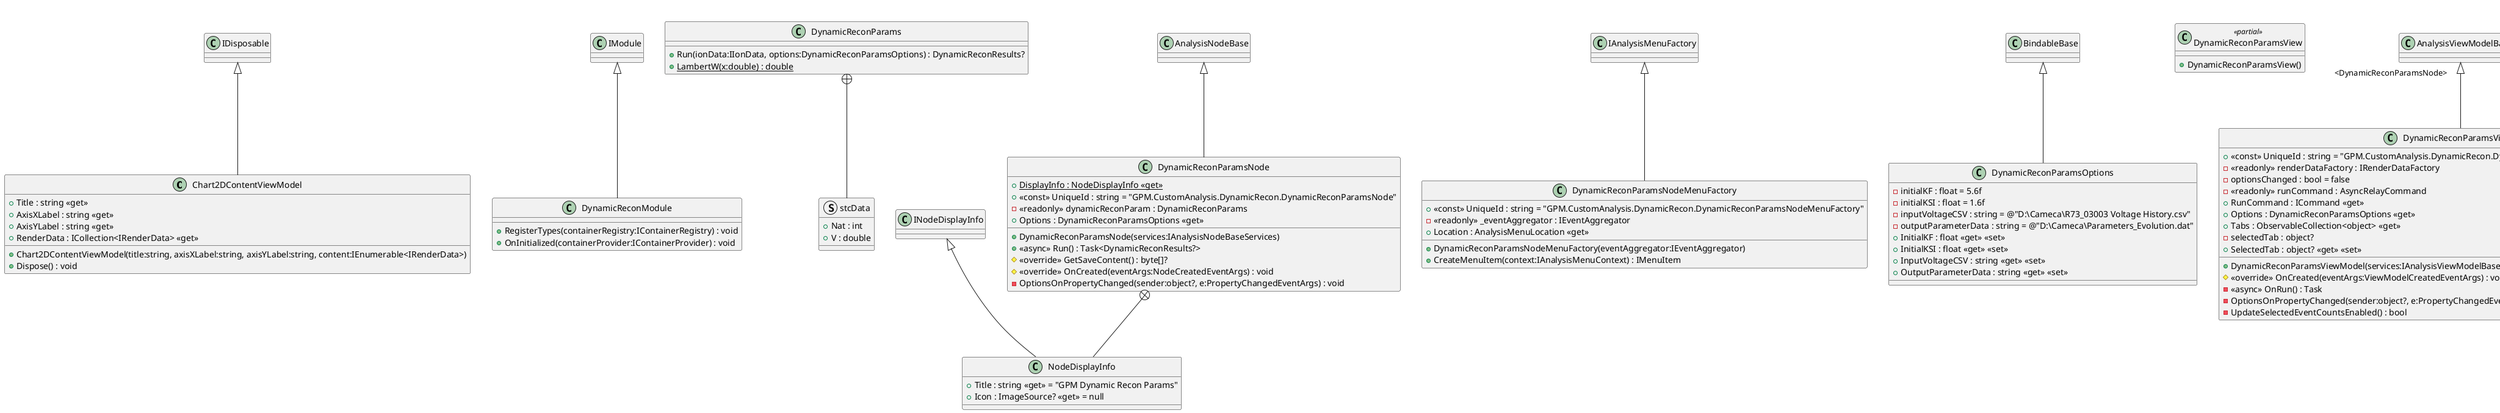 @startuml

class Chart2DContentViewModel {
    + Title : string <<get>>
    + AxisXLabel : string <<get>>
    + AxisYLabel : string <<get>>
    + RenderData : ICollection<IRenderData> <<get>>
    + Chart2DContentViewModel(title:string, axisXLabel:string, axisYLabel:string, content:IEnumerable<IRenderData>)
    + Dispose() : void
}
IDisposable <|-- Chart2DContentViewModel

class DynamicReconModule {
    + RegisterTypes(containerRegistry:IContainerRegistry) : void
    + OnInitialized(containerProvider:IContainerProvider) : void
}
IModule <|-- DynamicReconModule

class DynamicReconParams {
    + Run(ionData:IIonData, options:DynamicReconParamsOptions) : DynamicReconResults?
    + {static} LambertW(x:double) : double
}
struct stcData {
    + Nat : int
    + V : double
}
DynamicReconParams +-- stcData

class DynamicReconParamsNode {
    + {static} DisplayInfo : NodeDisplayInfo <<get>>
    + <<const>> UniqueId : string = "GPM.CustomAnalysis.DynamicRecon.DynamicReconParamsNode"
    - <<readonly>> dynamicReconParam : DynamicReconParams
    + Options : DynamicReconParamsOptions <<get>>
    + DynamicReconParamsNode(services:IAnalysisNodeBaseServices)
    + <<async>> Run() : Task<DynamicReconResults?>
    # <<override>> GetSaveContent() : byte[]?
    # <<override>> OnCreated(eventArgs:NodeCreatedEventArgs) : void
    - OptionsOnPropertyChanged(sender:object?, e:PropertyChangedEventArgs) : void
}
class NodeDisplayInfo {
    + Title : string <<get>> = "GPM Dynamic Recon Params"
    + Icon : ImageSource? <<get>> = null
}
AnalysisNodeBase <|-- DynamicReconParamsNode
DynamicReconParamsNode +-- NodeDisplayInfo
INodeDisplayInfo <|-- NodeDisplayInfo

class DynamicReconParamsNodeMenuFactory {
    + <<const>> UniqueId : string = "GPM.CustomAnalysis.DynamicRecon.DynamicReconParamsNodeMenuFactory"
    - <<readonly>> _eventAggregator : IEventAggregator
    + DynamicReconParamsNodeMenuFactory(eventAggregator:IEventAggregator)
    + CreateMenuItem(context:IAnalysisMenuContext) : IMenuItem
    + Location : AnalysisMenuLocation <<get>>
}
IAnalysisMenuFactory <|-- DynamicReconParamsNodeMenuFactory

class DynamicReconParamsOptions {
    - initialKF : float = 5.6f
    - initialKSI : float = 1.6f
    - inputVoltageCSV : string = @"D:\Cameca\R73_03003 Voltage History.csv"
    - outputParameterData : string = @"D:\Cameca\Parameters_Evolution.dat"
    + InitialKF : float <<get>> <<set>>
    + InitialKSI : float <<get>> <<set>>
    + InputVoltageCSV : string <<get>> <<set>>
    + OutputParameterData : string <<get>> <<set>>
}
BindableBase <|-- DynamicReconParamsOptions

class DynamicReconParamsView <<partial>> {
    + DynamicReconParamsView()
}

class DynamicReconParamsViewModel {
    + <<const>> UniqueId : string = "GPM.CustomAnalysis.DynamicRecon.DynamicReconParamsViewModel"
    - <<readonly>> renderDataFactory : IRenderDataFactory
    - optionsChanged : bool = false
    - <<readonly>> runCommand : AsyncRelayCommand
    + RunCommand : ICommand <<get>>
    + Options : DynamicReconParamsOptions <<get>>
    + Tabs : ObservableCollection<object> <<get>>
    - selectedTab : object?
    + SelectedTab : object? <<get>> <<set>>
    + DynamicReconParamsViewModel(services:IAnalysisViewModelBaseServices, renderDataFactory:IRenderDataFactory)
    # <<override>> OnCreated(eventArgs:ViewModelCreatedEventArgs) : void
    - <<async>> OnRun() : Task
    - OptionsOnPropertyChanged(sender:object?, e:PropertyChangedEventArgs) : void
    - UpdateSelectedEventCountsEnabled() : bool
}
"AnalysisViewModelBase`1" "<DynamicReconParamsNode>" <|-- DynamicReconParamsViewModel

class DynamicReconResults {
    + Voltage : Vector3[] <<get>> <<init>>
    + FieldFactor : Vector3[] <<get>> <<init>>
    + ICF : Vector3[] <<get>> <<init>>
    + NormalizedFieldFactor : Vector3[] <<get>> <<init>>
    + NormalizedICF : Vector3[] <<get>> <<init>>
}

@enduml
